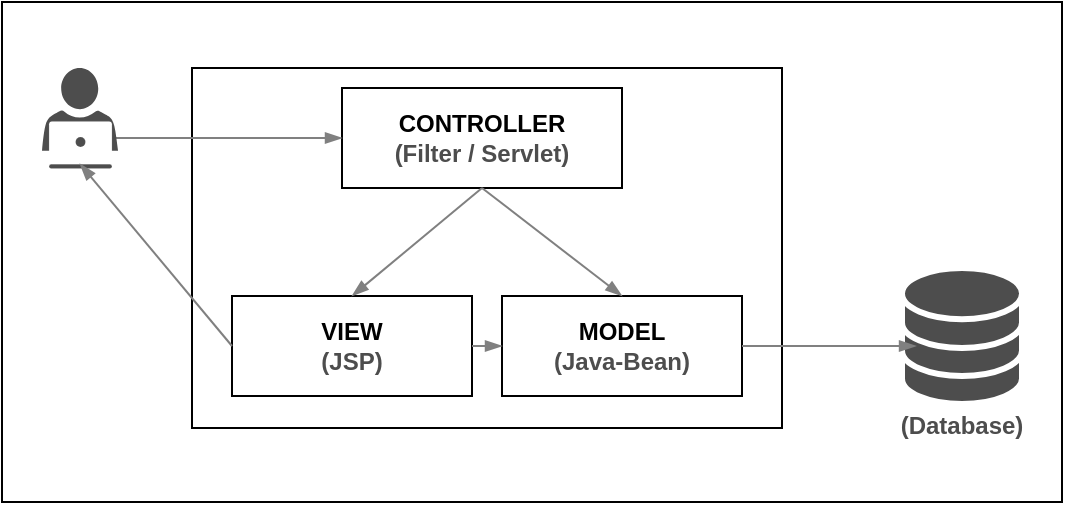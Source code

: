 <mxfile version="16.4.7" type="google"><diagram id="HP7XQ71mvflBGO9DU8OU" name="MVC-ServletsJSP"><mxGraphModel dx="1422" dy="780" grid="1" gridSize="10" guides="1" tooltips="0" connect="1" arrows="0" fold="1" page="1" pageScale="1" pageWidth="850" pageHeight="1100" math="0" shadow="0"><root><mxCell id="0"/><mxCell id="1" parent="0"/><mxCell id="D4_eWrin4bUK8sv8gqWc-3" value="" style="group" parent="1" vertex="1" connectable="0"><mxGeometry x="160" y="425" width="530" height="250" as="geometry"/></mxCell><mxCell id="D4_eWrin4bUK8sv8gqWc-2" value="" style="rounded=0;whiteSpace=wrap;html=1;" parent="D4_eWrin4bUK8sv8gqWc-3" vertex="1"><mxGeometry width="530" height="250" as="geometry"/></mxCell><mxCell id="CHdW2XzUY51guaZrfI5q-21" value="" style="rounded=0;whiteSpace=wrap;html=1;strokeColor=#000000;strokeWidth=1;fillColor=none;" parent="D4_eWrin4bUK8sv8gqWc-3" vertex="1"><mxGeometry x="95" y="33" width="295" height="180" as="geometry"/></mxCell><mxCell id="CHdW2XzUY51guaZrfI5q-15" value="&lt;div&gt;&lt;b&gt;VIEW&lt;/b&gt;&lt;/div&gt;&lt;div&gt;&lt;b&gt;&lt;font color=&quot;#4D4D4D&quot;&gt;(JSP)&lt;/font&gt;&lt;br&gt;&lt;/b&gt;&lt;/div&gt;" style="rounded=0;whiteSpace=wrap;html=1;strokeColor=#000000;strokeWidth=1;fillColor=#FFFFFF;" parent="D4_eWrin4bUK8sv8gqWc-3" vertex="1"><mxGeometry x="115" y="147" width="120" height="50" as="geometry"/></mxCell><mxCell id="CHdW2XzUY51guaZrfI5q-18" value="&lt;div&gt;&lt;b&gt;MODEL&lt;/b&gt;&lt;/div&gt;&lt;div&gt;&lt;font color=&quot;#4D4D4D&quot;&gt;&lt;b&gt;(Java-Bean)&lt;/b&gt;&lt;/font&gt;&lt;br&gt;&lt;/div&gt;" style="rounded=0;whiteSpace=wrap;html=1;strokeColor=#000000;strokeWidth=1;fillColor=#FFFFFF;" parent="D4_eWrin4bUK8sv8gqWc-3" vertex="1"><mxGeometry x="250" y="147" width="120" height="50" as="geometry"/></mxCell><mxCell id="CHdW2XzUY51guaZrfI5q-19" value="&lt;div&gt;&lt;b&gt;CONTROLLER&lt;/b&gt;&lt;/div&gt;&lt;div&gt;&lt;font color=&quot;#4D4D4D&quot;&gt;&lt;b&gt;(Filter / Servlet)&lt;/b&gt;&lt;/font&gt;&lt;br&gt;&lt;/div&gt;" style="rounded=0;whiteSpace=wrap;html=1;strokeColor=#000000;strokeWidth=1;fillColor=#FFFFFF;" parent="D4_eWrin4bUK8sv8gqWc-3" vertex="1"><mxGeometry x="170" y="43" width="140" height="50" as="geometry"/></mxCell><mxCell id="CHdW2XzUY51guaZrfI5q-22" value="" style="endArrow=blockThin;html=1;rounded=0;exitX=0.5;exitY=1;exitDx=0;exitDy=0;entryX=0.5;entryY=0;entryDx=0;entryDy=0;endFill=1;strokeColor=#808080;" parent="D4_eWrin4bUK8sv8gqWc-3" source="CHdW2XzUY51guaZrfI5q-19" target="CHdW2XzUY51guaZrfI5q-18" edge="1"><mxGeometry width="50" height="50" relative="1" as="geometry"><mxPoint x="360" y="83" as="sourcePoint"/><mxPoint x="410" y="33" as="targetPoint"/></mxGeometry></mxCell><mxCell id="CHdW2XzUY51guaZrfI5q-23" value="" style="endArrow=blockThin;html=1;rounded=0;exitX=0.5;exitY=1;exitDx=0;exitDy=0;entryX=0.5;entryY=0;entryDx=0;entryDy=0;endFill=1;strokeColor=#808080;" parent="D4_eWrin4bUK8sv8gqWc-3" source="CHdW2XzUY51guaZrfI5q-19" target="CHdW2XzUY51guaZrfI5q-15" edge="1"><mxGeometry width="50" height="50" relative="1" as="geometry"><mxPoint x="250" y="103" as="sourcePoint"/><mxPoint x="320" y="157" as="targetPoint"/></mxGeometry></mxCell><mxCell id="CHdW2XzUY51guaZrfI5q-54" value="" style="group" parent="D4_eWrin4bUK8sv8gqWc-3" vertex="1" connectable="0"><mxGeometry x="450" y="133" width="60" height="68" as="geometry"/></mxCell><mxCell id="CHdW2XzUY51guaZrfI5q-50" value="" style="shape=cylinder3;whiteSpace=wrap;html=1;boundedLbl=1;backgroundOutline=1;size=12.8;strokeColor=#FFFFFF;strokeWidth=3;fillColor=#4D4D4D;" parent="CHdW2XzUY51guaZrfI5q-54" vertex="1"><mxGeometry y="28" width="60" height="40" as="geometry"/></mxCell><mxCell id="CHdW2XzUY51guaZrfI5q-51" value="" style="shape=cylinder3;whiteSpace=wrap;html=1;boundedLbl=1;backgroundOutline=1;size=12.8;strokeColor=#FFFFFF;strokeWidth=3;fillColor=#4D4D4D;" parent="CHdW2XzUY51guaZrfI5q-54" vertex="1"><mxGeometry y="14" width="60" height="40" as="geometry"/></mxCell><mxCell id="CHdW2XzUY51guaZrfI5q-52" value="" style="shape=cylinder3;whiteSpace=wrap;html=1;boundedLbl=1;backgroundOutline=1;size=12.8;strokeColor=#FFFFFF;strokeWidth=3;fillColor=#4D4D4D;" parent="CHdW2XzUY51guaZrfI5q-54" vertex="1"><mxGeometry width="60" height="40" as="geometry"/></mxCell><mxCell id="CHdW2XzUY51guaZrfI5q-64" value="" style="endArrow=blockThin;html=1;rounded=0;fontColor=#4D4D4D;exitX=1;exitY=0.5;exitDx=0;exitDy=0;endFill=1;strokeColor=#808080;" parent="D4_eWrin4bUK8sv8gqWc-3" source="CHdW2XzUY51guaZrfI5q-15" target="CHdW2XzUY51guaZrfI5q-18" edge="1"><mxGeometry width="50" height="50" relative="1" as="geometry"><mxPoint x="250" y="163" as="sourcePoint"/><mxPoint x="300" y="113" as="targetPoint"/></mxGeometry></mxCell><mxCell id="CHdW2XzUY51guaZrfI5q-73" value="" style="endArrow=blockThin;html=1;rounded=0;fontColor=#4D4D4D;exitX=1;exitY=0.5;exitDx=0;exitDy=0;endFill=1;entryX=0.117;entryY=0.625;entryDx=0;entryDy=0;entryPerimeter=0;strokeColor=#808080;" parent="D4_eWrin4bUK8sv8gqWc-3" source="CHdW2XzUY51guaZrfI5q-18" target="CHdW2XzUY51guaZrfI5q-51" edge="1"><mxGeometry width="50" height="50" relative="1" as="geometry"><mxPoint x="350" y="253" as="sourcePoint"/><mxPoint x="430" y="179" as="targetPoint"/></mxGeometry></mxCell><mxCell id="CHdW2XzUY51guaZrfI5q-74" value="" style="endArrow=blockThin;html=1;rounded=0;fontColor=#4D4D4D;exitX=1;exitY=0.414;exitDx=0;exitDy=0;entryX=0;entryY=0.5;entryDx=0;entryDy=0;endFill=1;exitPerimeter=0;strokeColor=#808080;" parent="D4_eWrin4bUK8sv8gqWc-3" source="CHdW2XzUY51guaZrfI5q-56" target="CHdW2XzUY51guaZrfI5q-19" edge="1"><mxGeometry width="50" height="50" relative="1" as="geometry"><mxPoint x="250" y="133" as="sourcePoint"/><mxPoint x="300" y="83" as="targetPoint"/></mxGeometry></mxCell><mxCell id="CHdW2XzUY51guaZrfI5q-25" value="" style="sketch=0;pointerEvents=1;shadow=0;dashed=0;html=1;strokeColor=none;labelPosition=center;verticalLabelPosition=bottom;verticalAlign=top;outlineConnect=0;align=center;shape=mxgraph.office.users.user;fillColor=#4D4D4D;fontColor=#4D4D4D;" parent="D4_eWrin4bUK8sv8gqWc-3" vertex="1"><mxGeometry x="20" y="33" width="38.01" height="41.322" as="geometry"/></mxCell><mxCell id="CHdW2XzUY51guaZrfI5q-56" value="" style="rounded=1;whiteSpace=wrap;html=1;fontColor=#4D4D4D;strokeColor=#FFFFFF;strokeWidth=0;fillColor=#FFFFFF;gradientColor=none;arcSize=7;" parent="D4_eWrin4bUK8sv8gqWc-3" vertex="1"><mxGeometry x="23.305" y="59.446" width="31.4" height="20.661" as="geometry"/></mxCell><mxCell id="CHdW2XzUY51guaZrfI5q-57" value="" style="rounded=1;whiteSpace=wrap;html=1;fontColor=#4D4D4D;strokeColor=#FFFFFF;strokeWidth=0;fillColor=#4D4D4D;gradientColor=none;arcSize=50;" parent="D4_eWrin4bUK8sv8gqWc-3" vertex="1"><mxGeometry x="23.305" y="80.934" width="31.4" height="2.066" as="geometry"/></mxCell><mxCell id="CHdW2XzUY51guaZrfI5q-59" value="" style="ellipse;whiteSpace=wrap;html=1;aspect=fixed;fontColor=#4D4D4D;strokeColor=#FFFFFF;strokeWidth=0;fillColor=#4D4D4D;gradientColor=none;" parent="D4_eWrin4bUK8sv8gqWc-3" vertex="1"><mxGeometry x="36.526" y="67.298" width="4.958" height="4.958" as="geometry"/></mxCell><mxCell id="CHdW2XzUY51guaZrfI5q-75" value="" style="endArrow=blockThin;html=1;rounded=0;fontColor=#4D4D4D;entryX=0.5;entryY=0;entryDx=0;entryDy=0;endFill=1;exitX=0;exitY=0.5;exitDx=0;exitDy=0;strokeColor=#808080;" parent="D4_eWrin4bUK8sv8gqWc-3" source="CHdW2XzUY51guaZrfI5q-15" target="CHdW2XzUY51guaZrfI5q-57" edge="1"><mxGeometry width="50" height="50" relative="1" as="geometry"><mxPoint x="53" y="186" as="sourcePoint"/><mxPoint x="180" y="78" as="targetPoint"/></mxGeometry></mxCell><mxCell id="CHdW2XzUY51guaZrfI5q-76" value="&lt;b&gt;&lt;font color=&quot;#4D4D4D&quot;&gt;(Database)&lt;/font&gt;&lt;/b&gt;" style="text;html=1;strokeColor=none;fillColor=none;align=center;verticalAlign=middle;whiteSpace=wrap;rounded=0;fontColor=default;strokeWidth=1;" parent="D4_eWrin4bUK8sv8gqWc-3" vertex="1"><mxGeometry x="450" y="197" width="60" height="30" as="geometry"/></mxCell></root></mxGraphModel></diagram></mxfile>